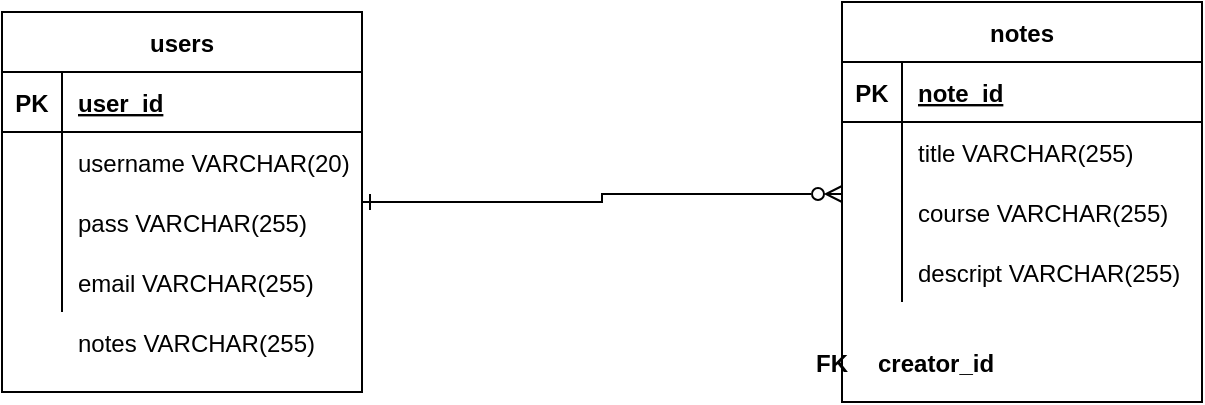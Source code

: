 <mxfile version="15.9.6"><diagram id="zE_8u0-URJoq7tT1SrqZ" name="Page-1"><mxGraphModel dx="720" dy="432" grid="1" gridSize="10" guides="1" tooltips="1" connect="1" arrows="1" fold="1" page="1" pageScale="1" pageWidth="850" pageHeight="1100" math="0" shadow="0"><root><mxCell id="0"/><mxCell id="1" parent="0"/><mxCell id="jgswM7RE8pNwwIUOiNdx-37" style="edgeStyle=orthogonalEdgeStyle;rounded=0;orthogonalLoop=1;jettySize=auto;html=1;entryX=0;entryY=0.2;entryDx=0;entryDy=0;entryPerimeter=0;endArrow=ERzeroToMany;endFill=0;startArrow=ERone;startFill=0;" edge="1" parent="1" source="jgswM7RE8pNwwIUOiNdx-1" target="jgswM7RE8pNwwIUOiNdx-21"><mxGeometry relative="1" as="geometry"><mxPoint x="480" y="135" as="targetPoint"/></mxGeometry></mxCell><mxCell id="jgswM7RE8pNwwIUOiNdx-1" value="users" style="shape=table;startSize=30;container=1;collapsible=1;childLayout=tableLayout;fixedRows=1;rowLines=0;fontStyle=1;align=center;resizeLast=1;" vertex="1" parent="1"><mxGeometry x="90" y="40" width="180" height="190" as="geometry"/></mxCell><mxCell id="jgswM7RE8pNwwIUOiNdx-2" value="" style="shape=partialRectangle;collapsible=0;dropTarget=0;pointerEvents=0;fillColor=none;top=0;left=0;bottom=1;right=0;points=[[0,0.5],[1,0.5]];portConstraint=eastwest;" vertex="1" parent="jgswM7RE8pNwwIUOiNdx-1"><mxGeometry y="30" width="180" height="30" as="geometry"/></mxCell><mxCell id="jgswM7RE8pNwwIUOiNdx-3" value="PK" style="shape=partialRectangle;connectable=0;fillColor=none;top=0;left=0;bottom=0;right=0;fontStyle=1;overflow=hidden;" vertex="1" parent="jgswM7RE8pNwwIUOiNdx-2"><mxGeometry width="30" height="30" as="geometry"><mxRectangle width="30" height="30" as="alternateBounds"/></mxGeometry></mxCell><mxCell id="jgswM7RE8pNwwIUOiNdx-4" value="user_id" style="shape=partialRectangle;connectable=0;fillColor=none;top=0;left=0;bottom=0;right=0;align=left;spacingLeft=6;fontStyle=5;overflow=hidden;" vertex="1" parent="jgswM7RE8pNwwIUOiNdx-2"><mxGeometry x="30" width="150" height="30" as="geometry"><mxRectangle width="150" height="30" as="alternateBounds"/></mxGeometry></mxCell><mxCell id="jgswM7RE8pNwwIUOiNdx-5" value="" style="shape=partialRectangle;collapsible=0;dropTarget=0;pointerEvents=0;fillColor=none;top=0;left=0;bottom=0;right=0;points=[[0,0.5],[1,0.5]];portConstraint=eastwest;" vertex="1" parent="jgswM7RE8pNwwIUOiNdx-1"><mxGeometry y="60" width="180" height="30" as="geometry"/></mxCell><mxCell id="jgswM7RE8pNwwIUOiNdx-6" value="" style="shape=partialRectangle;connectable=0;fillColor=none;top=0;left=0;bottom=0;right=0;editable=1;overflow=hidden;" vertex="1" parent="jgswM7RE8pNwwIUOiNdx-5"><mxGeometry width="30" height="30" as="geometry"><mxRectangle width="30" height="30" as="alternateBounds"/></mxGeometry></mxCell><mxCell id="jgswM7RE8pNwwIUOiNdx-7" value="username VARCHAR(20)" style="shape=partialRectangle;connectable=0;fillColor=none;top=0;left=0;bottom=0;right=0;align=left;spacingLeft=6;overflow=hidden;" vertex="1" parent="jgswM7RE8pNwwIUOiNdx-5"><mxGeometry x="30" width="150" height="30" as="geometry"><mxRectangle width="150" height="30" as="alternateBounds"/></mxGeometry></mxCell><mxCell id="jgswM7RE8pNwwIUOiNdx-8" value="" style="shape=partialRectangle;collapsible=0;dropTarget=0;pointerEvents=0;fillColor=none;top=0;left=0;bottom=0;right=0;points=[[0,0.5],[1,0.5]];portConstraint=eastwest;" vertex="1" parent="jgswM7RE8pNwwIUOiNdx-1"><mxGeometry y="90" width="180" height="30" as="geometry"/></mxCell><mxCell id="jgswM7RE8pNwwIUOiNdx-9" value="" style="shape=partialRectangle;connectable=0;fillColor=none;top=0;left=0;bottom=0;right=0;editable=1;overflow=hidden;" vertex="1" parent="jgswM7RE8pNwwIUOiNdx-8"><mxGeometry width="30" height="30" as="geometry"><mxRectangle width="30" height="30" as="alternateBounds"/></mxGeometry></mxCell><mxCell id="jgswM7RE8pNwwIUOiNdx-10" value="pass VARCHAR(255)" style="shape=partialRectangle;connectable=0;fillColor=none;top=0;left=0;bottom=0;right=0;align=left;spacingLeft=6;overflow=hidden;" vertex="1" parent="jgswM7RE8pNwwIUOiNdx-8"><mxGeometry x="30" width="150" height="30" as="geometry"><mxRectangle width="150" height="30" as="alternateBounds"/></mxGeometry></mxCell><mxCell id="jgswM7RE8pNwwIUOiNdx-11" value="" style="shape=partialRectangle;collapsible=0;dropTarget=0;pointerEvents=0;fillColor=none;top=0;left=0;bottom=0;right=0;points=[[0,0.5],[1,0.5]];portConstraint=eastwest;" vertex="1" parent="jgswM7RE8pNwwIUOiNdx-1"><mxGeometry y="120" width="180" height="30" as="geometry"/></mxCell><mxCell id="jgswM7RE8pNwwIUOiNdx-12" value="" style="shape=partialRectangle;connectable=0;fillColor=none;top=0;left=0;bottom=0;right=0;editable=1;overflow=hidden;" vertex="1" parent="jgswM7RE8pNwwIUOiNdx-11"><mxGeometry width="30" height="30" as="geometry"><mxRectangle width="30" height="30" as="alternateBounds"/></mxGeometry></mxCell><mxCell id="jgswM7RE8pNwwIUOiNdx-13" value="email VARCHAR(255)" style="shape=partialRectangle;connectable=0;fillColor=none;top=0;left=0;bottom=0;right=0;align=left;spacingLeft=6;overflow=hidden;" vertex="1" parent="jgswM7RE8pNwwIUOiNdx-11"><mxGeometry x="30" width="150" height="30" as="geometry"><mxRectangle width="150" height="30" as="alternateBounds"/></mxGeometry></mxCell><mxCell id="jgswM7RE8pNwwIUOiNdx-14" value="notes" style="shape=table;startSize=30;container=1;collapsible=1;childLayout=tableLayout;fixedRows=1;rowLines=0;fontStyle=1;align=center;resizeLast=1;" vertex="1" parent="1"><mxGeometry x="510" y="35" width="180" height="200" as="geometry"/></mxCell><mxCell id="jgswM7RE8pNwwIUOiNdx-15" value="" style="shape=partialRectangle;collapsible=0;dropTarget=0;pointerEvents=0;fillColor=none;top=0;left=0;bottom=1;right=0;points=[[0,0.5],[1,0.5]];portConstraint=eastwest;" vertex="1" parent="jgswM7RE8pNwwIUOiNdx-14"><mxGeometry y="30" width="180" height="30" as="geometry"/></mxCell><mxCell id="jgswM7RE8pNwwIUOiNdx-16" value="PK" style="shape=partialRectangle;connectable=0;fillColor=none;top=0;left=0;bottom=0;right=0;fontStyle=1;overflow=hidden;" vertex="1" parent="jgswM7RE8pNwwIUOiNdx-15"><mxGeometry width="30" height="30" as="geometry"><mxRectangle width="30" height="30" as="alternateBounds"/></mxGeometry></mxCell><mxCell id="jgswM7RE8pNwwIUOiNdx-17" value="note_id" style="shape=partialRectangle;connectable=0;fillColor=none;top=0;left=0;bottom=0;right=0;align=left;spacingLeft=6;fontStyle=5;overflow=hidden;" vertex="1" parent="jgswM7RE8pNwwIUOiNdx-15"><mxGeometry x="30" width="150" height="30" as="geometry"><mxRectangle width="150" height="30" as="alternateBounds"/></mxGeometry></mxCell><mxCell id="jgswM7RE8pNwwIUOiNdx-18" value="" style="shape=partialRectangle;collapsible=0;dropTarget=0;pointerEvents=0;fillColor=none;top=0;left=0;bottom=0;right=0;points=[[0,0.5],[1,0.5]];portConstraint=eastwest;" vertex="1" parent="jgswM7RE8pNwwIUOiNdx-14"><mxGeometry y="60" width="180" height="30" as="geometry"/></mxCell><mxCell id="jgswM7RE8pNwwIUOiNdx-19" value="" style="shape=partialRectangle;connectable=0;fillColor=none;top=0;left=0;bottom=0;right=0;editable=1;overflow=hidden;" vertex="1" parent="jgswM7RE8pNwwIUOiNdx-18"><mxGeometry width="30" height="30" as="geometry"><mxRectangle width="30" height="30" as="alternateBounds"/></mxGeometry></mxCell><mxCell id="jgswM7RE8pNwwIUOiNdx-20" value="title VARCHAR(255)" style="shape=partialRectangle;connectable=0;fillColor=none;top=0;left=0;bottom=0;right=0;align=left;spacingLeft=6;overflow=hidden;" vertex="1" parent="jgswM7RE8pNwwIUOiNdx-18"><mxGeometry x="30" width="150" height="30" as="geometry"><mxRectangle width="150" height="30" as="alternateBounds"/></mxGeometry></mxCell><mxCell id="jgswM7RE8pNwwIUOiNdx-21" value="" style="shape=partialRectangle;collapsible=0;dropTarget=0;pointerEvents=0;fillColor=none;top=0;left=0;bottom=0;right=0;points=[[0,0.5],[1,0.5]];portConstraint=eastwest;" vertex="1" parent="jgswM7RE8pNwwIUOiNdx-14"><mxGeometry y="90" width="180" height="30" as="geometry"/></mxCell><mxCell id="jgswM7RE8pNwwIUOiNdx-22" value="" style="shape=partialRectangle;connectable=0;fillColor=none;top=0;left=0;bottom=0;right=0;editable=1;overflow=hidden;" vertex="1" parent="jgswM7RE8pNwwIUOiNdx-21"><mxGeometry width="30" height="30" as="geometry"><mxRectangle width="30" height="30" as="alternateBounds"/></mxGeometry></mxCell><mxCell id="jgswM7RE8pNwwIUOiNdx-23" value="course VARCHAR(255)" style="shape=partialRectangle;connectable=0;fillColor=none;top=0;left=0;bottom=0;right=0;align=left;spacingLeft=6;overflow=hidden;" vertex="1" parent="jgswM7RE8pNwwIUOiNdx-21"><mxGeometry x="30" width="150" height="30" as="geometry"><mxRectangle width="150" height="30" as="alternateBounds"/></mxGeometry></mxCell><mxCell id="jgswM7RE8pNwwIUOiNdx-24" value="" style="shape=partialRectangle;collapsible=0;dropTarget=0;pointerEvents=0;fillColor=none;top=0;left=0;bottom=0;right=0;points=[[0,0.5],[1,0.5]];portConstraint=eastwest;" vertex="1" parent="jgswM7RE8pNwwIUOiNdx-14"><mxGeometry y="120" width="180" height="30" as="geometry"/></mxCell><mxCell id="jgswM7RE8pNwwIUOiNdx-25" value="" style="shape=partialRectangle;connectable=0;fillColor=none;top=0;left=0;bottom=0;right=0;editable=1;overflow=hidden;" vertex="1" parent="jgswM7RE8pNwwIUOiNdx-24"><mxGeometry width="30" height="30" as="geometry"><mxRectangle width="30" height="30" as="alternateBounds"/></mxGeometry></mxCell><mxCell id="jgswM7RE8pNwwIUOiNdx-26" value="descript VARCHAR(255)" style="shape=partialRectangle;connectable=0;fillColor=none;top=0;left=0;bottom=0;right=0;align=left;spacingLeft=6;overflow=hidden;" vertex="1" parent="jgswM7RE8pNwwIUOiNdx-24"><mxGeometry x="30" width="150" height="30" as="geometry"><mxRectangle width="150" height="30" as="alternateBounds"/></mxGeometry></mxCell><mxCell id="jgswM7RE8pNwwIUOiNdx-27" value="" style="shape=partialRectangle;collapsible=0;dropTarget=0;pointerEvents=0;fillColor=none;top=0;left=0;bottom=0;right=0;points=[[0,0.5],[1,0.5]];portConstraint=eastwest;" vertex="1" parent="1"><mxGeometry x="90" y="190" width="180" height="30" as="geometry"/></mxCell><mxCell id="jgswM7RE8pNwwIUOiNdx-28" value="" style="shape=partialRectangle;connectable=0;fillColor=none;top=0;left=0;bottom=0;right=0;editable=1;overflow=hidden;" vertex="1" parent="jgswM7RE8pNwwIUOiNdx-27"><mxGeometry width="30" height="30" as="geometry"><mxRectangle width="30" height="30" as="alternateBounds"/></mxGeometry></mxCell><mxCell id="jgswM7RE8pNwwIUOiNdx-29" value="notes VARCHAR(255)" style="shape=partialRectangle;connectable=0;fillColor=none;top=0;left=0;bottom=0;right=0;align=left;spacingLeft=6;overflow=hidden;" vertex="1" parent="jgswM7RE8pNwwIUOiNdx-27"><mxGeometry x="30" width="150" height="30" as="geometry"><mxRectangle width="150" height="30" as="alternateBounds"/></mxGeometry></mxCell><mxCell id="jgswM7RE8pNwwIUOiNdx-33" value="" style="shape=partialRectangle;collapsible=0;dropTarget=0;pointerEvents=0;fillColor=none;top=0;left=0;bottom=0;right=0;points=[[0,0.5],[1,0.5]];portConstraint=eastwest;" vertex="1" parent="1"><mxGeometry x="490" y="200" width="180" height="30" as="geometry"/></mxCell><mxCell id="jgswM7RE8pNwwIUOiNdx-34" value="" style="shape=partialRectangle;connectable=0;fillColor=none;top=0;left=0;bottom=0;right=0;editable=1;overflow=hidden;" vertex="1" parent="jgswM7RE8pNwwIUOiNdx-33"><mxGeometry width="30" height="30" as="geometry"><mxRectangle width="30" height="30" as="alternateBounds"/></mxGeometry></mxCell><mxCell id="jgswM7RE8pNwwIUOiNdx-35" value="creator_id" style="shape=partialRectangle;connectable=0;fillColor=none;top=0;left=0;bottom=0;right=0;align=left;spacingLeft=6;overflow=hidden;fontStyle=1" vertex="1" parent="jgswM7RE8pNwwIUOiNdx-33"><mxGeometry x="30" width="150" height="30" as="geometry"><mxRectangle width="150" height="30" as="alternateBounds"/></mxGeometry></mxCell><mxCell id="jgswM7RE8pNwwIUOiNdx-36" value="FK" style="shape=partialRectangle;connectable=0;fillColor=none;top=0;left=0;bottom=0;right=0;fontStyle=1;overflow=hidden;" vertex="1" parent="1"><mxGeometry x="490" y="200" width="30" height="30" as="geometry"><mxRectangle width="30" height="30" as="alternateBounds"/></mxGeometry></mxCell></root></mxGraphModel></diagram></mxfile>